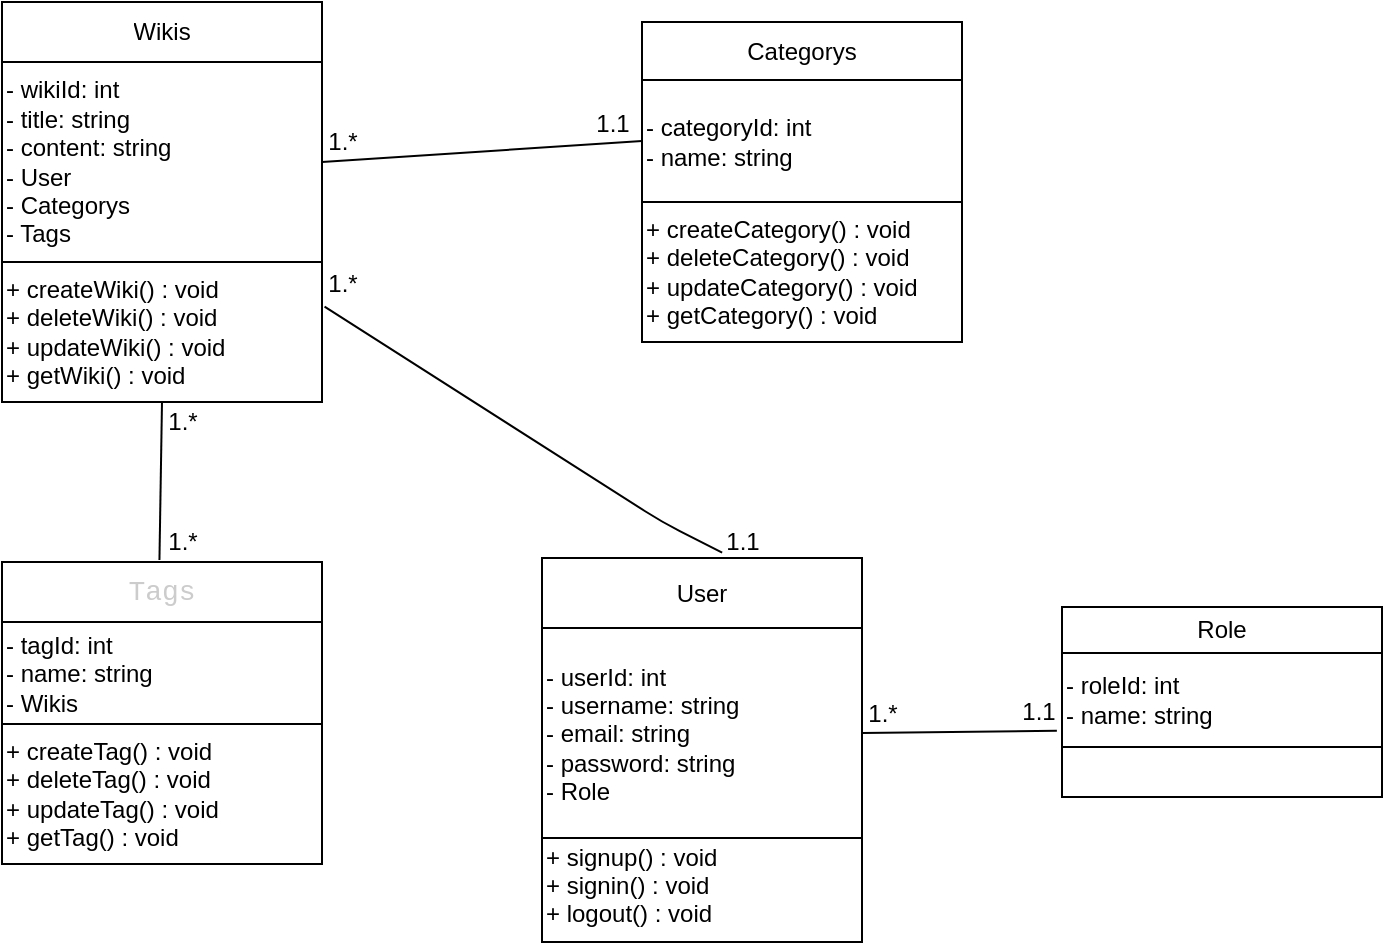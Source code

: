 <mxfile>
    <diagram id="zXjNQNi_2_-xTX7OGzYJ" name="Page-1">
        <mxGraphModel dx="220" dy="289" grid="1" gridSize="10" guides="1" tooltips="1" connect="1" arrows="1" fold="1" page="1" pageScale="1" pageWidth="850" pageHeight="1100" math="0" shadow="0">
            <root>
                <mxCell id="0"/>
                <mxCell id="1" parent="0"/>
                <mxCell id="112" value="" style="endArrow=none;html=1;entryX=0;entryY=0.5;entryDx=0;entryDy=0;exitX=1;exitY=0.5;exitDx=0;exitDy=0;" parent="1" source="116" target="123" edge="1">
                    <mxGeometry width="50" height="50" relative="1" as="geometry">
                        <mxPoint x="250" y="180" as="sourcePoint"/>
                        <mxPoint x="300" y="130" as="targetPoint"/>
                    </mxGeometry>
                </mxCell>
                <mxCell id="113" value="" style="shape=table;startSize=0;container=1;collapsible=0;childLayout=tableLayout;" parent="1" vertex="1">
                    <mxGeometry x="140" y="100" width="160" height="200" as="geometry"/>
                </mxCell>
                <mxCell id="114" value="" style="shape=tableRow;horizontal=0;startSize=0;swimlaneHead=0;swimlaneBody=0;top=0;left=0;bottom=0;right=0;collapsible=0;dropTarget=0;fillColor=none;points=[[0,0.5],[1,0.5]];portConstraint=eastwest;" parent="113" vertex="1">
                    <mxGeometry width="160" height="30" as="geometry"/>
                </mxCell>
                <mxCell id="115" value="Wikis" style="shape=partialRectangle;html=1;whiteSpace=wrap;connectable=0;overflow=hidden;fillColor=none;top=0;left=0;bottom=0;right=0;pointerEvents=1;" parent="114" vertex="1">
                    <mxGeometry width="160" height="30" as="geometry">
                        <mxRectangle width="160" height="30" as="alternateBounds"/>
                    </mxGeometry>
                </mxCell>
                <mxCell id="116" value="" style="shape=tableRow;horizontal=0;startSize=0;swimlaneHead=0;swimlaneBody=0;top=0;left=0;bottom=0;right=0;collapsible=0;dropTarget=0;fillColor=none;points=[[0,0.5],[1,0.5]];portConstraint=eastwest;" parent="113" vertex="1">
                    <mxGeometry y="30" width="160" height="100" as="geometry"/>
                </mxCell>
                <mxCell id="117" value="- wikiId: int&lt;br&gt;- title: string&lt;br&gt;- content: string&lt;br&gt;- User&lt;br&gt;- Categorys&lt;br&gt;- Tags" style="shape=partialRectangle;html=1;whiteSpace=wrap;connectable=0;overflow=hidden;fillColor=none;top=0;left=0;bottom=0;right=0;pointerEvents=1;align=left;" parent="116" vertex="1">
                    <mxGeometry width="160" height="100" as="geometry">
                        <mxRectangle width="160" height="100" as="alternateBounds"/>
                    </mxGeometry>
                </mxCell>
                <mxCell id="118" value="" style="shape=tableRow;horizontal=0;startSize=0;swimlaneHead=0;swimlaneBody=0;top=0;left=0;bottom=0;right=0;collapsible=0;dropTarget=0;fillColor=none;points=[[0,0.5],[1,0.5]];portConstraint=eastwest;" parent="113" vertex="1">
                    <mxGeometry y="130" width="160" height="70" as="geometry"/>
                </mxCell>
                <mxCell id="119" value="&lt;span style=&quot;&quot;&gt;+ createW&lt;/span&gt;&lt;span style=&quot;&quot;&gt;iki&lt;/span&gt;&lt;span style=&quot;&quot;&gt;() : void&lt;/span&gt;&lt;br style=&quot;&quot;&gt;&lt;span style=&quot;&quot;&gt;+ delete&lt;/span&gt;&lt;span style=&quot;&quot;&gt;Wiki&lt;/span&gt;&lt;span style=&quot;&quot;&gt;() : void&lt;/span&gt;&lt;br style=&quot;&quot;&gt;&lt;span style=&quot;&quot;&gt;+ update&lt;/span&gt;&lt;span style=&quot;&quot;&gt;Wiki&lt;/span&gt;&lt;span style=&quot;&quot;&gt;() : void&lt;/span&gt;&lt;br style=&quot;&quot;&gt;&lt;span style=&quot;&quot;&gt;+ get&lt;/span&gt;&lt;span style=&quot;&quot;&gt;Wiki&lt;/span&gt;&lt;span style=&quot;&quot;&gt;() : void&lt;/span&gt;" style="shape=partialRectangle;html=1;whiteSpace=wrap;connectable=0;overflow=hidden;fillColor=none;top=0;left=0;bottom=0;right=0;pointerEvents=1;align=left;" parent="118" vertex="1">
                    <mxGeometry width="160" height="70" as="geometry">
                        <mxRectangle width="160" height="70" as="alternateBounds"/>
                    </mxGeometry>
                </mxCell>
                <mxCell id="120" value="" style="shape=table;startSize=0;container=1;collapsible=0;childLayout=tableLayout;" parent="1" vertex="1">
                    <mxGeometry x="460" y="110" width="160" height="160" as="geometry"/>
                </mxCell>
                <mxCell id="121" value="" style="shape=tableRow;horizontal=0;startSize=0;swimlaneHead=0;swimlaneBody=0;top=0;left=0;bottom=0;right=0;collapsible=0;dropTarget=0;fillColor=none;points=[[0,0.5],[1,0.5]];portConstraint=eastwest;" parent="120" vertex="1">
                    <mxGeometry width="160" height="29" as="geometry"/>
                </mxCell>
                <mxCell id="122" value="Categorys" style="shape=partialRectangle;html=1;whiteSpace=wrap;connectable=0;overflow=hidden;fillColor=none;top=0;left=0;bottom=0;right=0;pointerEvents=1;" parent="121" vertex="1">
                    <mxGeometry width="160" height="29" as="geometry">
                        <mxRectangle width="160" height="29" as="alternateBounds"/>
                    </mxGeometry>
                </mxCell>
                <mxCell id="123" value="" style="shape=tableRow;horizontal=0;startSize=0;swimlaneHead=0;swimlaneBody=0;top=0;left=0;bottom=0;right=0;collapsible=0;dropTarget=0;fillColor=none;points=[[0,0.5],[1,0.5]];portConstraint=eastwest;" parent="120" vertex="1">
                    <mxGeometry y="29" width="160" height="61" as="geometry"/>
                </mxCell>
                <mxCell id="124" value="&lt;div&gt;- categoryId: int&lt;/div&gt;&lt;div&gt;&lt;span style=&quot;background-color: initial;&quot;&gt;- name: string&amp;nbsp; &amp;nbsp; &amp;nbsp; &amp;nbsp;&lt;/span&gt;&lt;/div&gt;" style="shape=partialRectangle;html=1;whiteSpace=wrap;connectable=0;overflow=hidden;fillColor=none;top=0;left=0;bottom=0;right=0;pointerEvents=1;align=left;" parent="123" vertex="1">
                    <mxGeometry width="160" height="61" as="geometry">
                        <mxRectangle width="160" height="61" as="alternateBounds"/>
                    </mxGeometry>
                </mxCell>
                <mxCell id="125" value="" style="shape=tableRow;horizontal=0;startSize=0;swimlaneHead=0;swimlaneBody=0;top=0;left=0;bottom=0;right=0;collapsible=0;dropTarget=0;fillColor=none;points=[[0,0.5],[1,0.5]];portConstraint=eastwest;" parent="120" vertex="1">
                    <mxGeometry y="90" width="160" height="70" as="geometry"/>
                </mxCell>
                <mxCell id="126" value="+ createCategory() : void&lt;br&gt;+ deleteCategory() : void&lt;br&gt;+ updateCategory() : void&lt;br&gt;+ getCategory() : void" style="shape=partialRectangle;html=1;whiteSpace=wrap;connectable=0;overflow=hidden;fillColor=none;top=0;left=0;bottom=0;right=0;pointerEvents=1;align=left;" parent="125" vertex="1">
                    <mxGeometry width="160" height="70" as="geometry">
                        <mxRectangle width="160" height="70" as="alternateBounds"/>
                    </mxGeometry>
                </mxCell>
                <mxCell id="127" value="" style="shape=table;startSize=0;container=1;collapsible=0;childLayout=tableLayout;" parent="1" vertex="1">
                    <mxGeometry x="140" y="380" width="160" height="151" as="geometry"/>
                </mxCell>
                <mxCell id="128" value="" style="shape=tableRow;horizontal=0;startSize=0;swimlaneHead=0;swimlaneBody=0;top=0;left=0;bottom=0;right=0;collapsible=0;dropTarget=0;fillColor=none;points=[[0,0.5],[1,0.5]];portConstraint=eastwest;" parent="127" vertex="1">
                    <mxGeometry width="160" height="30" as="geometry"/>
                </mxCell>
                <mxCell id="129" value="&lt;font face=&quot;Consolas, Courier New, monospace&quot; color=&quot;#cccccc&quot;&gt;&lt;span style=&quot;font-size: 14px;&quot;&gt;Tags&lt;/span&gt;&lt;/font&gt;" style="shape=partialRectangle;html=1;whiteSpace=wrap;connectable=0;overflow=hidden;fillColor=none;top=0;left=0;bottom=0;right=0;pointerEvents=1;" parent="128" vertex="1">
                    <mxGeometry width="160" height="30" as="geometry">
                        <mxRectangle width="160" height="30" as="alternateBounds"/>
                    </mxGeometry>
                </mxCell>
                <mxCell id="130" value="" style="shape=tableRow;horizontal=0;startSize=0;swimlaneHead=0;swimlaneBody=0;top=0;left=0;bottom=0;right=0;collapsible=0;dropTarget=0;fillColor=none;points=[[0,0.5],[1,0.5]];portConstraint=eastwest;" parent="127" vertex="1">
                    <mxGeometry y="30" width="160" height="51" as="geometry"/>
                </mxCell>
                <mxCell id="131" value="&lt;div&gt;- tagId: int&lt;/div&gt;&lt;div&gt;&lt;span style=&quot;background-color: initial;&quot;&gt;- name: string&amp;nbsp; &amp;nbsp; &amp;nbsp; &amp;nbsp;&lt;/span&gt;&lt;/div&gt;&lt;div&gt;- Wikis&lt;/div&gt;" style="shape=partialRectangle;html=1;whiteSpace=wrap;connectable=0;overflow=hidden;fillColor=none;top=0;left=0;bottom=0;right=0;pointerEvents=1;align=left;" parent="130" vertex="1">
                    <mxGeometry width="160" height="51" as="geometry">
                        <mxRectangle width="160" height="51" as="alternateBounds"/>
                    </mxGeometry>
                </mxCell>
                <mxCell id="132" value="" style="shape=tableRow;horizontal=0;startSize=0;swimlaneHead=0;swimlaneBody=0;top=0;left=0;bottom=0;right=0;collapsible=0;dropTarget=0;fillColor=none;points=[[0,0.5],[1,0.5]];portConstraint=eastwest;" parent="127" vertex="1">
                    <mxGeometry y="81" width="160" height="70" as="geometry"/>
                </mxCell>
                <mxCell id="133" value="+ create&lt;span style=&quot;text-align: center;&quot;&gt;Tag&lt;/span&gt;() : void&lt;br&gt;+ delete&lt;span style=&quot;text-align: center;&quot;&gt;Tag&lt;/span&gt;() : void&lt;br&gt;+ update&lt;span style=&quot;text-align: center;&quot;&gt;Tag&lt;/span&gt;() : void&lt;br&gt;+ get&lt;span style=&quot;text-align: center;&quot;&gt;Tag&lt;/span&gt;() : void" style="shape=partialRectangle;html=1;whiteSpace=wrap;connectable=0;overflow=hidden;fillColor=none;top=0;left=0;bottom=0;right=0;pointerEvents=1;align=left;" parent="132" vertex="1">
                    <mxGeometry width="160" height="70" as="geometry">
                        <mxRectangle width="160" height="70" as="alternateBounds"/>
                    </mxGeometry>
                </mxCell>
                <mxCell id="134" value="" style="shape=table;startSize=0;container=1;collapsible=0;childLayout=tableLayout;" parent="1" vertex="1">
                    <mxGeometry x="410" y="378" width="160" height="192" as="geometry"/>
                </mxCell>
                <mxCell id="135" value="" style="shape=tableRow;horizontal=0;startSize=0;swimlaneHead=0;swimlaneBody=0;top=0;left=0;bottom=0;right=0;collapsible=0;dropTarget=0;fillColor=none;points=[[0,0.5],[1,0.5]];portConstraint=eastwest;" parent="134" vertex="1">
                    <mxGeometry width="160" height="35" as="geometry"/>
                </mxCell>
                <mxCell id="136" value="User" style="shape=partialRectangle;html=1;whiteSpace=wrap;connectable=0;overflow=hidden;fillColor=none;top=0;left=0;bottom=0;right=0;pointerEvents=1;" parent="135" vertex="1">
                    <mxGeometry width="160" height="35" as="geometry">
                        <mxRectangle width="160" height="35" as="alternateBounds"/>
                    </mxGeometry>
                </mxCell>
                <mxCell id="137" value="" style="shape=tableRow;horizontal=0;startSize=0;swimlaneHead=0;swimlaneBody=0;top=0;left=0;bottom=0;right=0;collapsible=0;dropTarget=0;fillColor=none;points=[[0,0.5],[1,0.5]];portConstraint=eastwest;" parent="134" vertex="1">
                    <mxGeometry y="35" width="160" height="105" as="geometry"/>
                </mxCell>
                <mxCell id="138" value="- userId: int&lt;br&gt;- username: string&lt;br&gt;- email: string&lt;br&gt;- password: string&lt;br&gt;- Role" style="shape=partialRectangle;html=1;whiteSpace=wrap;connectable=0;overflow=hidden;fillColor=none;top=0;left=0;bottom=0;right=0;pointerEvents=1;align=left;" parent="137" vertex="1">
                    <mxGeometry width="160" height="105" as="geometry">
                        <mxRectangle width="160" height="105" as="alternateBounds"/>
                    </mxGeometry>
                </mxCell>
                <mxCell id="139" value="" style="shape=tableRow;horizontal=0;startSize=0;swimlaneHead=0;swimlaneBody=0;top=0;left=0;bottom=0;right=0;collapsible=0;dropTarget=0;fillColor=none;points=[[0,0.5],[1,0.5]];portConstraint=eastwest;" parent="134" vertex="1">
                    <mxGeometry y="140" width="160" height="52" as="geometry"/>
                </mxCell>
                <mxCell id="140" value="&lt;span style=&quot;&quot;&gt;+ signup&lt;/span&gt;&lt;span style=&quot;&quot;&gt;() : void&lt;/span&gt;&lt;br style=&quot;&quot;&gt;&lt;span style=&quot;&quot;&gt;+ signin&lt;/span&gt;&lt;span style=&quot;&quot;&gt;() : void&lt;br&gt;+ logout() : void&lt;br&gt;&lt;/span&gt;&lt;span style=&quot;&quot;&gt;&lt;br&gt;&lt;/span&gt;" style="shape=partialRectangle;html=1;whiteSpace=wrap;connectable=0;overflow=hidden;fillColor=none;top=0;left=0;bottom=0;right=0;pointerEvents=1;align=left;" parent="139" vertex="1">
                    <mxGeometry width="160" height="52" as="geometry">
                        <mxRectangle width="160" height="52" as="alternateBounds"/>
                    </mxGeometry>
                </mxCell>
                <mxCell id="141" value="" style="endArrow=none;html=1;exitX=0.492;exitY=-0.034;exitDx=0;exitDy=0;exitPerimeter=0;" parent="1" source="128" edge="1">
                    <mxGeometry width="50" height="50" relative="1" as="geometry">
                        <mxPoint x="170" y="350" as="sourcePoint"/>
                        <mxPoint x="220" y="300" as="targetPoint"/>
                    </mxGeometry>
                </mxCell>
                <mxCell id="142" value="" style="endArrow=none;html=1;exitX=0.563;exitY=-0.076;exitDx=0;exitDy=0;exitPerimeter=0;entryX=1.008;entryY=0.319;entryDx=0;entryDy=0;entryPerimeter=0;" parent="1" source="135" target="118" edge="1">
                    <mxGeometry width="50" height="50" relative="1" as="geometry">
                        <mxPoint x="490" y="330" as="sourcePoint"/>
                        <mxPoint x="540" y="300" as="targetPoint"/>
                        <Array as="points">
                            <mxPoint x="470" y="360"/>
                        </Array>
                    </mxGeometry>
                </mxCell>
                <mxCell id="143" value="1.*" style="text;html=1;align=center;verticalAlign=middle;resizable=0;points=[];autosize=1;strokeColor=none;fillColor=none;" parent="1" vertex="1">
                    <mxGeometry x="290" y="155" width="40" height="30" as="geometry"/>
                </mxCell>
                <mxCell id="144" value="1.1" style="text;html=1;align=center;verticalAlign=middle;resizable=0;points=[];autosize=1;strokeColor=none;fillColor=none;" parent="1" vertex="1">
                    <mxGeometry x="425" y="146" width="40" height="30" as="geometry"/>
                </mxCell>
                <mxCell id="145" value="1.*" style="text;html=1;align=center;verticalAlign=middle;resizable=0;points=[];autosize=1;strokeColor=none;fillColor=none;" parent="1" vertex="1">
                    <mxGeometry x="210" y="295" width="40" height="30" as="geometry"/>
                </mxCell>
                <mxCell id="146" value="1.*" style="text;html=1;align=center;verticalAlign=middle;resizable=0;points=[];autosize=1;strokeColor=none;fillColor=none;" parent="1" vertex="1">
                    <mxGeometry x="210" y="355" width="40" height="30" as="geometry"/>
                </mxCell>
                <mxCell id="147" value="1.1" style="text;html=1;align=center;verticalAlign=middle;resizable=0;points=[];autosize=1;strokeColor=none;fillColor=none;" parent="1" vertex="1">
                    <mxGeometry x="490" y="355" width="40" height="30" as="geometry"/>
                </mxCell>
                <mxCell id="148" value="1.*" style="text;html=1;align=center;verticalAlign=middle;resizable=0;points=[];autosize=1;strokeColor=none;fillColor=none;" parent="1" vertex="1">
                    <mxGeometry x="290" y="226" width="40" height="30" as="geometry"/>
                </mxCell>
                <mxCell id="149" value="" style="shape=table;startSize=0;container=1;collapsible=0;childLayout=tableLayout;" parent="1" vertex="1">
                    <mxGeometry x="670" y="402.5" width="160" height="95" as="geometry"/>
                </mxCell>
                <mxCell id="150" value="" style="shape=tableRow;horizontal=0;startSize=0;swimlaneHead=0;swimlaneBody=0;top=0;left=0;bottom=0;right=0;collapsible=0;dropTarget=0;fillColor=none;points=[[0,0.5],[1,0.5]];portConstraint=eastwest;" parent="149" vertex="1">
                    <mxGeometry width="160" height="23" as="geometry"/>
                </mxCell>
                <mxCell id="151" value="Role" style="shape=partialRectangle;html=1;whiteSpace=wrap;connectable=0;overflow=hidden;fillColor=none;top=0;left=0;bottom=0;right=0;pointerEvents=1;" parent="150" vertex="1">
                    <mxGeometry width="160" height="23" as="geometry">
                        <mxRectangle width="160" height="23" as="alternateBounds"/>
                    </mxGeometry>
                </mxCell>
                <mxCell id="152" value="" style="shape=tableRow;horizontal=0;startSize=0;swimlaneHead=0;swimlaneBody=0;top=0;left=0;bottom=0;right=0;collapsible=0;dropTarget=0;fillColor=none;points=[[0,0.5],[1,0.5]];portConstraint=eastwest;" parent="149" vertex="1">
                    <mxGeometry y="23" width="160" height="47" as="geometry"/>
                </mxCell>
                <mxCell id="153" value="&lt;div&gt;- roleId: int&lt;/div&gt;&lt;div&gt;&lt;span style=&quot;background-color: initial;&quot;&gt;- name: string&amp;nbsp; &amp;nbsp; &amp;nbsp; &amp;nbsp;&lt;/span&gt;&lt;/div&gt;" style="shape=partialRectangle;html=1;whiteSpace=wrap;connectable=0;overflow=hidden;fillColor=none;top=0;left=0;bottom=0;right=0;pointerEvents=1;align=left;" parent="152" vertex="1">
                    <mxGeometry width="160" height="47" as="geometry">
                        <mxRectangle width="160" height="47" as="alternateBounds"/>
                    </mxGeometry>
                </mxCell>
                <mxCell id="154" value="" style="shape=tableRow;horizontal=0;startSize=0;swimlaneHead=0;swimlaneBody=0;top=0;left=0;bottom=0;right=0;collapsible=0;dropTarget=0;fillColor=none;points=[[0,0.5],[1,0.5]];portConstraint=eastwest;" parent="149" vertex="1">
                    <mxGeometry y="70" width="160" height="25" as="geometry"/>
                </mxCell>
                <mxCell id="155" value="" style="shape=partialRectangle;html=1;whiteSpace=wrap;connectable=0;overflow=hidden;fillColor=none;top=0;left=0;bottom=0;right=0;pointerEvents=1;align=left;" parent="154" vertex="1">
                    <mxGeometry width="160" height="25" as="geometry">
                        <mxRectangle width="160" height="25" as="alternateBounds"/>
                    </mxGeometry>
                </mxCell>
                <mxCell id="156" value="" style="endArrow=none;html=1;entryX=-0.016;entryY=0.827;entryDx=0;entryDy=0;entryPerimeter=0;exitX=1;exitY=0.5;exitDx=0;exitDy=0;" parent="1" source="137" target="152" edge="1">
                    <mxGeometry width="50" height="50" relative="1" as="geometry">
                        <mxPoint x="560" y="520" as="sourcePoint"/>
                        <mxPoint x="610" y="470" as="targetPoint"/>
                    </mxGeometry>
                </mxCell>
                <mxCell id="157" value="1.*" style="text;html=1;align=center;verticalAlign=middle;resizable=0;points=[];autosize=1;strokeColor=none;fillColor=none;" parent="1" vertex="1">
                    <mxGeometry x="560" y="441" width="40" height="30" as="geometry"/>
                </mxCell>
                <mxCell id="158" value="1.1" style="text;html=1;align=center;verticalAlign=middle;resizable=0;points=[];autosize=1;strokeColor=none;fillColor=none;" parent="1" vertex="1">
                    <mxGeometry x="638" y="440" width="40" height="30" as="geometry"/>
                </mxCell>
            </root>
        </mxGraphModel>
    </diagram>
</mxfile>